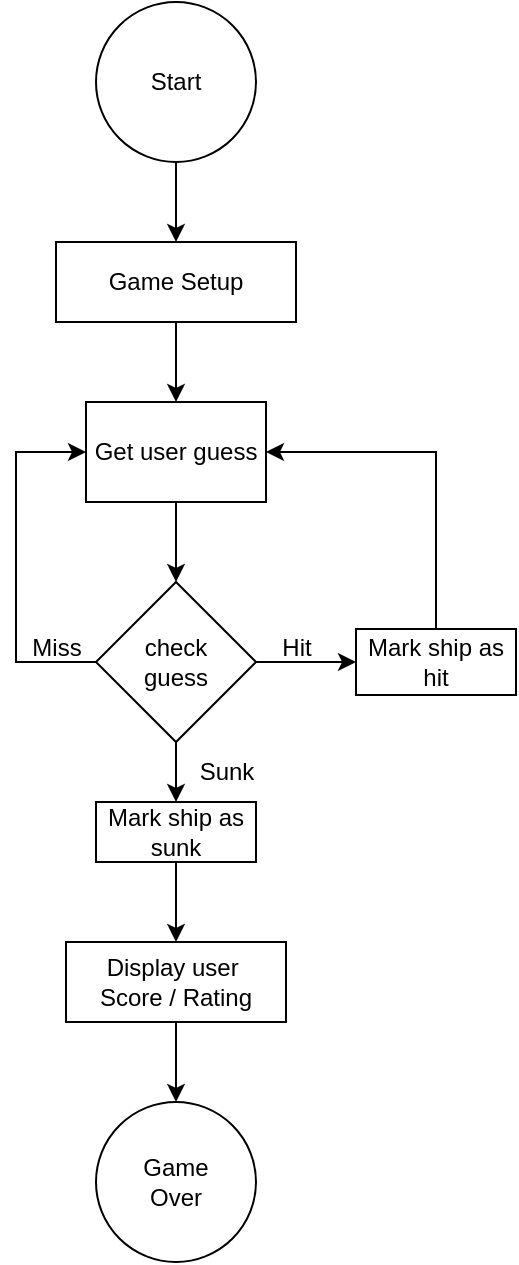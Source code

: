 <mxfile version="26.0.4">
  <diagram name="Page-1" id="1FWG8k4TgQIaP8a6xC3J">
    <mxGraphModel dx="708" dy="423" grid="1" gridSize="10" guides="1" tooltips="1" connect="1" arrows="1" fold="1" page="1" pageScale="1" pageWidth="850" pageHeight="1100" math="0" shadow="0">
      <root>
        <mxCell id="0" />
        <mxCell id="1" parent="0" />
        <mxCell id="J80sfuaPhc7ZIoiilbna-4" style="edgeStyle=orthogonalEdgeStyle;rounded=0;orthogonalLoop=1;jettySize=auto;html=1;exitX=0.5;exitY=1;exitDx=0;exitDy=0;entryX=0.5;entryY=0;entryDx=0;entryDy=0;" edge="1" parent="1" source="J80sfuaPhc7ZIoiilbna-1" target="J80sfuaPhc7ZIoiilbna-2">
          <mxGeometry relative="1" as="geometry" />
        </mxCell>
        <mxCell id="J80sfuaPhc7ZIoiilbna-1" value="Start" style="ellipse;whiteSpace=wrap;html=1;aspect=fixed;" vertex="1" parent="1">
          <mxGeometry x="360" y="40" width="80" height="80" as="geometry" />
        </mxCell>
        <mxCell id="J80sfuaPhc7ZIoiilbna-5" style="edgeStyle=orthogonalEdgeStyle;rounded=0;orthogonalLoop=1;jettySize=auto;html=1;exitX=0.5;exitY=1;exitDx=0;exitDy=0;entryX=0.5;entryY=0;entryDx=0;entryDy=0;" edge="1" parent="1" source="J80sfuaPhc7ZIoiilbna-2" target="J80sfuaPhc7ZIoiilbna-3">
          <mxGeometry relative="1" as="geometry" />
        </mxCell>
        <mxCell id="J80sfuaPhc7ZIoiilbna-2" value="Game Setup" style="rounded=0;whiteSpace=wrap;html=1;" vertex="1" parent="1">
          <mxGeometry x="340" y="160" width="120" height="40" as="geometry" />
        </mxCell>
        <mxCell id="J80sfuaPhc7ZIoiilbna-14" style="edgeStyle=orthogonalEdgeStyle;rounded=0;orthogonalLoop=1;jettySize=auto;html=1;exitX=0.5;exitY=1;exitDx=0;exitDy=0;entryX=0.5;entryY=0;entryDx=0;entryDy=0;" edge="1" parent="1" source="J80sfuaPhc7ZIoiilbna-3" target="J80sfuaPhc7ZIoiilbna-6">
          <mxGeometry relative="1" as="geometry" />
        </mxCell>
        <mxCell id="J80sfuaPhc7ZIoiilbna-3" value="Get user guess" style="rounded=0;whiteSpace=wrap;html=1;" vertex="1" parent="1">
          <mxGeometry x="355" y="240" width="90" height="50" as="geometry" />
        </mxCell>
        <mxCell id="J80sfuaPhc7ZIoiilbna-8" style="edgeStyle=orthogonalEdgeStyle;rounded=0;orthogonalLoop=1;jettySize=auto;html=1;exitX=0;exitY=0.5;exitDx=0;exitDy=0;entryX=0;entryY=0.5;entryDx=0;entryDy=0;" edge="1" parent="1" source="J80sfuaPhc7ZIoiilbna-6" target="J80sfuaPhc7ZIoiilbna-3">
          <mxGeometry relative="1" as="geometry">
            <Array as="points">
              <mxPoint x="320" y="370" />
              <mxPoint x="320" y="265" />
            </Array>
          </mxGeometry>
        </mxCell>
        <mxCell id="J80sfuaPhc7ZIoiilbna-11" style="edgeStyle=orthogonalEdgeStyle;rounded=0;orthogonalLoop=1;jettySize=auto;html=1;exitX=1;exitY=0.5;exitDx=0;exitDy=0;entryX=0;entryY=0.5;entryDx=0;entryDy=0;" edge="1" parent="1" source="J80sfuaPhc7ZIoiilbna-6" target="J80sfuaPhc7ZIoiilbna-10">
          <mxGeometry relative="1" as="geometry" />
        </mxCell>
        <mxCell id="J80sfuaPhc7ZIoiilbna-16" style="edgeStyle=orthogonalEdgeStyle;rounded=0;orthogonalLoop=1;jettySize=auto;html=1;exitX=0.5;exitY=1;exitDx=0;exitDy=0;entryX=0.5;entryY=0;entryDx=0;entryDy=0;" edge="1" parent="1" source="J80sfuaPhc7ZIoiilbna-6" target="J80sfuaPhc7ZIoiilbna-15">
          <mxGeometry relative="1" as="geometry" />
        </mxCell>
        <mxCell id="J80sfuaPhc7ZIoiilbna-6" value="check&lt;div&gt;guess&lt;/div&gt;" style="rhombus;whiteSpace=wrap;html=1;" vertex="1" parent="1">
          <mxGeometry x="360" y="330" width="80" height="80" as="geometry" />
        </mxCell>
        <mxCell id="J80sfuaPhc7ZIoiilbna-9" value="Miss" style="text;html=1;align=center;verticalAlign=middle;resizable=0;points=[];autosize=1;strokeColor=none;fillColor=none;" vertex="1" parent="1">
          <mxGeometry x="315" y="348" width="50" height="30" as="geometry" />
        </mxCell>
        <mxCell id="J80sfuaPhc7ZIoiilbna-13" style="edgeStyle=orthogonalEdgeStyle;rounded=0;orthogonalLoop=1;jettySize=auto;html=1;exitX=0.5;exitY=0;exitDx=0;exitDy=0;entryX=1;entryY=0.5;entryDx=0;entryDy=0;" edge="1" parent="1" source="J80sfuaPhc7ZIoiilbna-10" target="J80sfuaPhc7ZIoiilbna-3">
          <mxGeometry relative="1" as="geometry" />
        </mxCell>
        <mxCell id="J80sfuaPhc7ZIoiilbna-10" value="Mark ship as hit" style="rounded=0;whiteSpace=wrap;html=1;" vertex="1" parent="1">
          <mxGeometry x="490" y="353.5" width="80" height="33" as="geometry" />
        </mxCell>
        <mxCell id="J80sfuaPhc7ZIoiilbna-12" value="Hit" style="text;html=1;align=center;verticalAlign=middle;resizable=0;points=[];autosize=1;strokeColor=none;fillColor=none;" vertex="1" parent="1">
          <mxGeometry x="440" y="348" width="40" height="30" as="geometry" />
        </mxCell>
        <mxCell id="J80sfuaPhc7ZIoiilbna-20" style="edgeStyle=orthogonalEdgeStyle;rounded=0;orthogonalLoop=1;jettySize=auto;html=1;exitX=0.5;exitY=1;exitDx=0;exitDy=0;entryX=0.5;entryY=0;entryDx=0;entryDy=0;" edge="1" parent="1" source="J80sfuaPhc7ZIoiilbna-15" target="J80sfuaPhc7ZIoiilbna-18">
          <mxGeometry relative="1" as="geometry" />
        </mxCell>
        <mxCell id="J80sfuaPhc7ZIoiilbna-15" value="Mark ship as sunk" style="rounded=0;whiteSpace=wrap;html=1;" vertex="1" parent="1">
          <mxGeometry x="360" y="440" width="80" height="30" as="geometry" />
        </mxCell>
        <mxCell id="J80sfuaPhc7ZIoiilbna-17" value="Sunk" style="text;html=1;align=center;verticalAlign=middle;resizable=0;points=[];autosize=1;strokeColor=none;fillColor=none;" vertex="1" parent="1">
          <mxGeometry x="400" y="410" width="50" height="30" as="geometry" />
        </mxCell>
        <mxCell id="J80sfuaPhc7ZIoiilbna-21" style="edgeStyle=orthogonalEdgeStyle;rounded=0;orthogonalLoop=1;jettySize=auto;html=1;exitX=0.5;exitY=1;exitDx=0;exitDy=0;entryX=0.5;entryY=0;entryDx=0;entryDy=0;" edge="1" parent="1" source="J80sfuaPhc7ZIoiilbna-18" target="J80sfuaPhc7ZIoiilbna-19">
          <mxGeometry relative="1" as="geometry" />
        </mxCell>
        <mxCell id="J80sfuaPhc7ZIoiilbna-18" value="Display user&amp;nbsp;&lt;div&gt;Score / Rating&lt;/div&gt;" style="rounded=0;whiteSpace=wrap;html=1;" vertex="1" parent="1">
          <mxGeometry x="345" y="510" width="110" height="40" as="geometry" />
        </mxCell>
        <mxCell id="J80sfuaPhc7ZIoiilbna-19" value="Game&lt;div&gt;Over&lt;/div&gt;" style="ellipse;whiteSpace=wrap;html=1;aspect=fixed;" vertex="1" parent="1">
          <mxGeometry x="360" y="590" width="80" height="80" as="geometry" />
        </mxCell>
      </root>
    </mxGraphModel>
  </diagram>
</mxfile>
